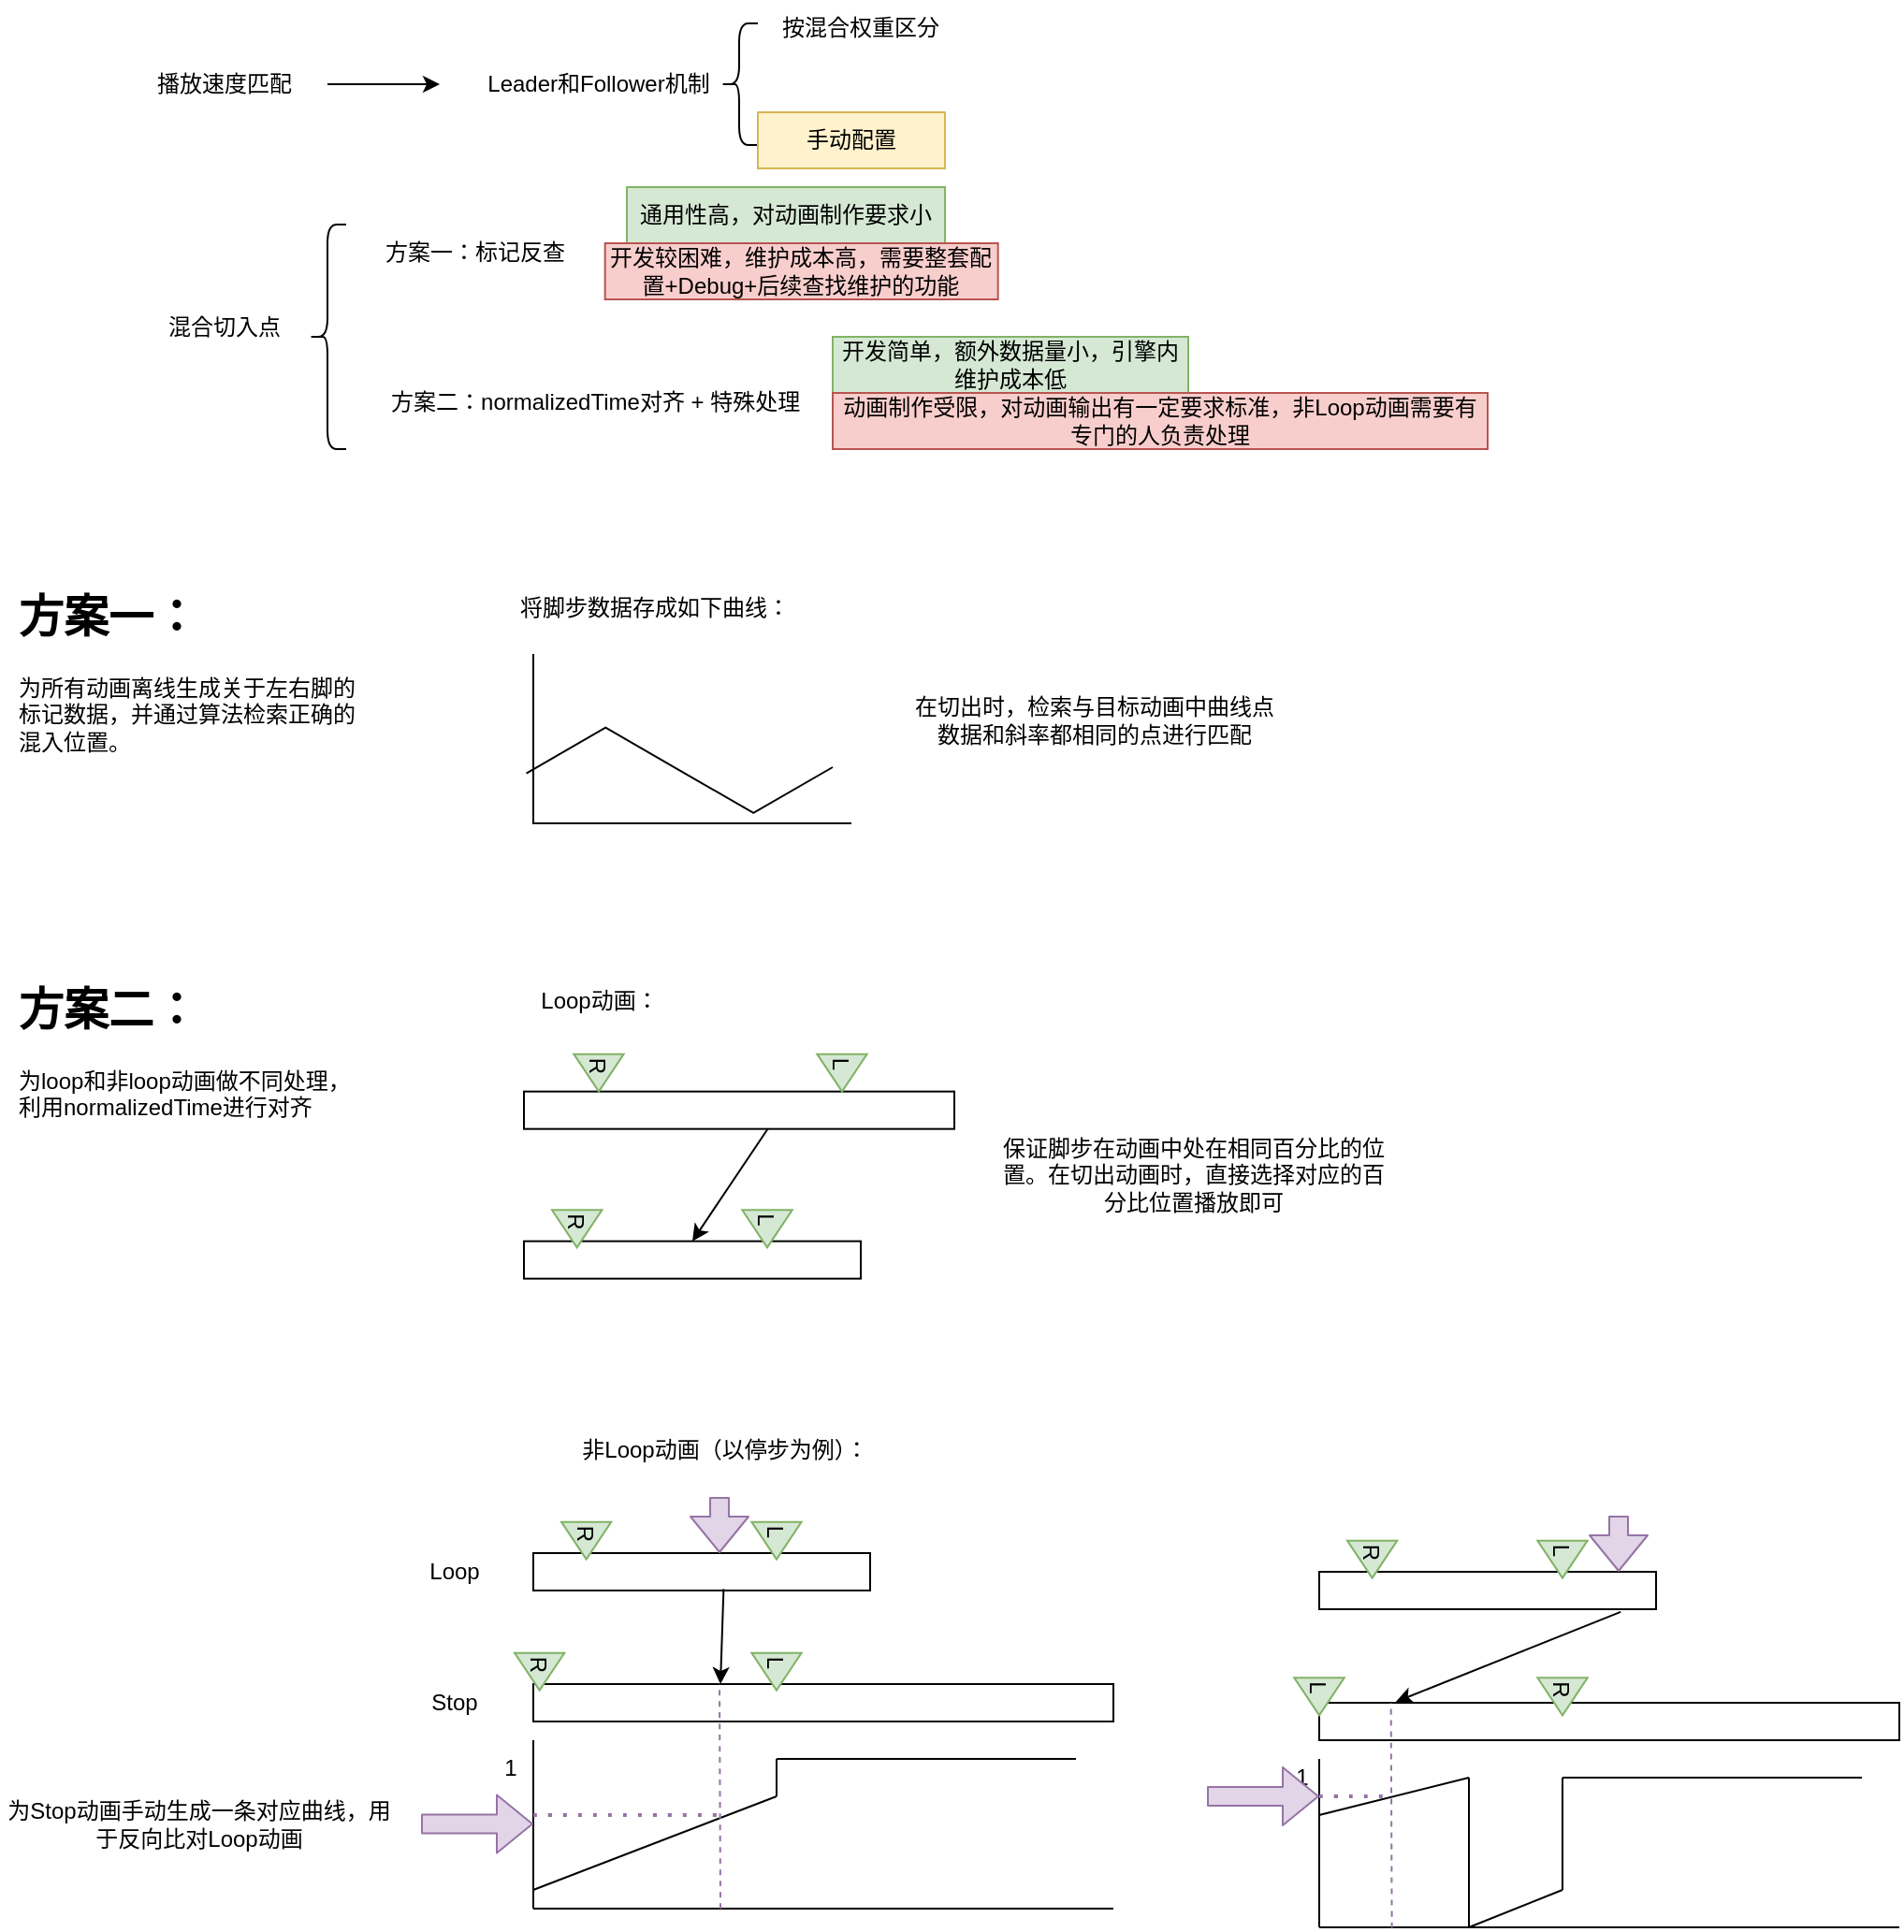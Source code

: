 <mxfile version="20.5.1" type="github">
  <diagram id="BmteoGHIMbiJoiihTa94" name="第 1 页">
    <mxGraphModel dx="1292" dy="696" grid="1" gridSize="10" guides="1" tooltips="1" connect="1" arrows="1" fold="1" page="1" pageScale="1" pageWidth="827" pageHeight="1169" math="0" shadow="0">
      <root>
        <mxCell id="0" />
        <mxCell id="1" parent="0" />
        <mxCell id="C8DF4rmYH-9ow2z8qmge-1" value="" style="rounded=0;whiteSpace=wrap;html=1;" vertex="1" parent="1">
          <mxGeometry x="325" y="613.33" width="230" height="20" as="geometry" />
        </mxCell>
        <mxCell id="C8DF4rmYH-9ow2z8qmge-2" value="" style="rounded=0;whiteSpace=wrap;html=1;" vertex="1" parent="1">
          <mxGeometry x="325" y="693.33" width="180" height="20" as="geometry" />
        </mxCell>
        <mxCell id="C8DF4rmYH-9ow2z8qmge-3" value="&#xa;R&#xa;" style="triangle;rotation=90;align=left;verticalAlign=middle;fillColor=#d5e8d4;strokeColor=#82b366;" vertex="1" parent="1">
          <mxGeometry x="355" y="590" width="20" height="26.67" as="geometry" />
        </mxCell>
        <mxCell id="C8DF4rmYH-9ow2z8qmge-4" value="L" style="triangle;rotation=90;align=left;verticalAlign=middle;fillColor=#d5e8d4;strokeColor=#82b366;" vertex="1" parent="1">
          <mxGeometry x="485" y="590" width="20" height="26.67" as="geometry" />
        </mxCell>
        <mxCell id="C8DF4rmYH-9ow2z8qmge-6" value="&#xa;R&#xa;" style="triangle;rotation=90;align=left;verticalAlign=middle;fillColor=#d5e8d4;strokeColor=#82b366;" vertex="1" parent="1">
          <mxGeometry x="343.33" y="673.33" width="20" height="26.67" as="geometry" />
        </mxCell>
        <mxCell id="C8DF4rmYH-9ow2z8qmge-7" value="L" style="triangle;rotation=90;align=left;verticalAlign=middle;fillColor=#d5e8d4;strokeColor=#82b366;" vertex="1" parent="1">
          <mxGeometry x="445" y="673.33" width="20" height="26.67" as="geometry" />
        </mxCell>
        <mxCell id="C8DF4rmYH-9ow2z8qmge-13" style="edgeStyle=orthogonalEdgeStyle;rounded=0;orthogonalLoop=1;jettySize=auto;html=1;exitX=1;exitY=0.5;exitDx=0;exitDy=0;" edge="1" parent="1" source="C8DF4rmYH-9ow2z8qmge-12">
          <mxGeometry relative="1" as="geometry">
            <mxPoint x="280" y="75.034" as="targetPoint" />
          </mxGeometry>
        </mxCell>
        <mxCell id="C8DF4rmYH-9ow2z8qmge-12" value="播放速度匹配" style="text;html=1;strokeColor=none;fillColor=none;align=center;verticalAlign=middle;whiteSpace=wrap;rounded=0;" vertex="1" parent="1">
          <mxGeometry x="110" y="60" width="110" height="30" as="geometry" />
        </mxCell>
        <mxCell id="C8DF4rmYH-9ow2z8qmge-14" value="Leader和Follower机制" style="text;html=1;strokeColor=none;fillColor=none;align=center;verticalAlign=middle;whiteSpace=wrap;rounded=0;" vertex="1" parent="1">
          <mxGeometry x="300" y="60" width="130" height="30" as="geometry" />
        </mxCell>
        <mxCell id="C8DF4rmYH-9ow2z8qmge-15" value="" style="shape=curlyBracket;whiteSpace=wrap;html=1;rounded=1;" vertex="1" parent="1">
          <mxGeometry x="430" y="42.5" width="20" height="65" as="geometry" />
        </mxCell>
        <mxCell id="C8DF4rmYH-9ow2z8qmge-16" value="按混合权重区分" style="text;html=1;strokeColor=none;fillColor=none;align=center;verticalAlign=middle;whiteSpace=wrap;rounded=0;" vertex="1" parent="1">
          <mxGeometry x="450" y="30" width="110" height="30" as="geometry" />
        </mxCell>
        <mxCell id="C8DF4rmYH-9ow2z8qmge-17" value="手动配置" style="text;html=1;strokeColor=#d6b656;fillColor=#fff2cc;align=center;verticalAlign=middle;whiteSpace=wrap;rounded=0;" vertex="1" parent="1">
          <mxGeometry x="450" y="90" width="100" height="30" as="geometry" />
        </mxCell>
        <mxCell id="C8DF4rmYH-9ow2z8qmge-18" value="混合切入点" style="text;html=1;strokeColor=none;fillColor=none;align=center;verticalAlign=middle;whiteSpace=wrap;rounded=0;" vertex="1" parent="1">
          <mxGeometry x="110" y="190" width="110" height="30" as="geometry" />
        </mxCell>
        <mxCell id="C8DF4rmYH-9ow2z8qmge-19" value="" style="shape=curlyBracket;whiteSpace=wrap;html=1;rounded=1;" vertex="1" parent="1">
          <mxGeometry x="210" y="150" width="20" height="120" as="geometry" />
        </mxCell>
        <mxCell id="C8DF4rmYH-9ow2z8qmge-20" value="方案一：标记反查" style="text;html=1;strokeColor=none;fillColor=none;align=center;verticalAlign=middle;whiteSpace=wrap;rounded=0;" vertex="1" parent="1">
          <mxGeometry x="230" y="150" width="138.33" height="30" as="geometry" />
        </mxCell>
        <mxCell id="C8DF4rmYH-9ow2z8qmge-21" value="方案二：normalizedTime对齐 + 特殊处理&amp;nbsp;" style="text;html=1;strokeColor=none;fillColor=none;align=center;verticalAlign=middle;whiteSpace=wrap;rounded=0;" vertex="1" parent="1">
          <mxGeometry x="230" y="230" width="270" height="30" as="geometry" />
        </mxCell>
        <mxCell id="C8DF4rmYH-9ow2z8qmge-22" value="通用性高，对动画制作要求小" style="text;html=1;strokeColor=#82b366;fillColor=#d5e8d4;align=center;verticalAlign=middle;whiteSpace=wrap;rounded=0;" vertex="1" parent="1">
          <mxGeometry x="380" y="130" width="170" height="30" as="geometry" />
        </mxCell>
        <mxCell id="C8DF4rmYH-9ow2z8qmge-23" value="开发较困难，维护成本高，需要整套配置+Debug+后续查找维护的功能" style="text;html=1;strokeColor=#b85450;fillColor=#f8cecc;align=center;verticalAlign=middle;whiteSpace=wrap;rounded=0;" vertex="1" parent="1">
          <mxGeometry x="368.33" y="160" width="210" height="30" as="geometry" />
        </mxCell>
        <mxCell id="C8DF4rmYH-9ow2z8qmge-24" value="开发简单，额外数据量小，引擎内维护成本低" style="text;html=1;strokeColor=#82b366;fillColor=#d5e8d4;align=center;verticalAlign=middle;whiteSpace=wrap;rounded=0;" vertex="1" parent="1">
          <mxGeometry x="490" y="210" width="190" height="30" as="geometry" />
        </mxCell>
        <mxCell id="C8DF4rmYH-9ow2z8qmge-25" value="动画制作受限，对动画输出有一定要求标准，非Loop动画需要有专门的人负责处理" style="text;html=1;strokeColor=#b85450;fillColor=#f8cecc;align=center;verticalAlign=middle;whiteSpace=wrap;rounded=0;" vertex="1" parent="1">
          <mxGeometry x="490" y="240" width="350" height="30" as="geometry" />
        </mxCell>
        <mxCell id="C8DF4rmYH-9ow2z8qmge-26" value="&lt;h1&gt;方案一：&lt;/h1&gt;&lt;p&gt;为所有动画离线生成关于左右脚的标记数据，并通过算法检索正确的混入位置。&lt;/p&gt;&lt;p&gt;&lt;br&gt;&lt;/p&gt;" style="text;html=1;strokeColor=none;fillColor=none;spacing=5;spacingTop=-20;whiteSpace=wrap;overflow=hidden;rounded=0;" vertex="1" parent="1">
          <mxGeometry x="50" y="340" width="190" height="120" as="geometry" />
        </mxCell>
        <mxCell id="C8DF4rmYH-9ow2z8qmge-27" value="将脚步数据存成如下曲线：" style="text;html=1;strokeColor=none;fillColor=none;align=center;verticalAlign=middle;whiteSpace=wrap;rounded=0;" vertex="1" parent="1">
          <mxGeometry x="310" y="340" width="170" height="30" as="geometry" />
        </mxCell>
        <mxCell id="C8DF4rmYH-9ow2z8qmge-31" value="" style="shape=partialRectangle;whiteSpace=wrap;html=1;right=0;top=0;bottom=0;fillColor=none;routingCenterX=-0.5;" vertex="1" parent="1">
          <mxGeometry x="330" y="380" width="120" height="90" as="geometry" />
        </mxCell>
        <mxCell id="C8DF4rmYH-9ow2z8qmge-35" value="" style="edgeStyle=isometricEdgeStyle;endArrow=none;html=1;rounded=0;entryX=-0.031;entryY=0.703;entryDx=0;entryDy=0;entryPerimeter=0;" edge="1" parent="1" target="C8DF4rmYH-9ow2z8qmge-31">
          <mxGeometry width="50" height="100" relative="1" as="geometry">
            <mxPoint x="490" y="440" as="sourcePoint" />
            <mxPoint x="520" y="350" as="targetPoint" />
            <Array as="points" />
          </mxGeometry>
        </mxCell>
        <mxCell id="C8DF4rmYH-9ow2z8qmge-38" value="" style="endArrow=none;html=1;rounded=0;exitX=0;exitY=1;exitDx=0;exitDy=0;" edge="1" parent="1" source="C8DF4rmYH-9ow2z8qmge-31">
          <mxGeometry width="50" height="50" relative="1" as="geometry">
            <mxPoint x="470" y="430" as="sourcePoint" />
            <mxPoint x="500" y="470" as="targetPoint" />
          </mxGeometry>
        </mxCell>
        <mxCell id="C8DF4rmYH-9ow2z8qmge-39" value="在切出时，检索与目标动画中曲线点数据和斜率都相同的点进行匹配" style="text;html=1;strokeColor=none;fillColor=none;align=center;verticalAlign=middle;whiteSpace=wrap;rounded=0;" vertex="1" parent="1">
          <mxGeometry x="530" y="400" width="200" height="30" as="geometry" />
        </mxCell>
        <mxCell id="C8DF4rmYH-9ow2z8qmge-40" value="&lt;h1&gt;方案二：&lt;/h1&gt;&lt;p&gt;为loop和非loop动画做不同处理，利用normalizedTime进行对齐&lt;/p&gt;&lt;p&gt;&lt;br&gt;&lt;/p&gt;" style="text;html=1;strokeColor=none;fillColor=none;spacing=5;spacingTop=-20;whiteSpace=wrap;overflow=hidden;rounded=0;" vertex="1" parent="1">
          <mxGeometry x="50" y="550" width="190" height="120" as="geometry" />
        </mxCell>
        <mxCell id="C8DF4rmYH-9ow2z8qmge-42" value="Loop动画：" style="text;html=1;strokeColor=none;fillColor=none;align=center;verticalAlign=middle;whiteSpace=wrap;rounded=0;" vertex="1" parent="1">
          <mxGeometry x="317.5" y="550" width="95" height="30" as="geometry" />
        </mxCell>
        <mxCell id="C8DF4rmYH-9ow2z8qmge-44" value="" style="endArrow=classic;html=1;rounded=0;entryX=0.5;entryY=0;entryDx=0;entryDy=0;exitX=0.567;exitY=0.989;exitDx=0;exitDy=0;exitPerimeter=0;" edge="1" parent="1" source="C8DF4rmYH-9ow2z8qmge-1" target="C8DF4rmYH-9ow2z8qmge-2">
          <mxGeometry width="50" height="50" relative="1" as="geometry">
            <mxPoint x="570" y="710" as="sourcePoint" />
            <mxPoint x="620" y="660" as="targetPoint" />
          </mxGeometry>
        </mxCell>
        <mxCell id="C8DF4rmYH-9ow2z8qmge-45" value="保证脚步在动画中处在相同百分比的位置。在切出动画时，直接选择对应的百分比位置播放即可" style="text;html=1;strokeColor=none;fillColor=none;align=center;verticalAlign=middle;whiteSpace=wrap;rounded=0;" vertex="1" parent="1">
          <mxGeometry x="578.33" y="643.33" width="210" height="30" as="geometry" />
        </mxCell>
        <mxCell id="C8DF4rmYH-9ow2z8qmge-46" value="非Loop动画（以停步为例）：" style="text;html=1;strokeColor=none;fillColor=none;align=center;verticalAlign=middle;whiteSpace=wrap;rounded=0;" vertex="1" parent="1">
          <mxGeometry x="325" y="790" width="215" height="30" as="geometry" />
        </mxCell>
        <mxCell id="C8DF4rmYH-9ow2z8qmge-50" value="" style="rounded=0;whiteSpace=wrap;html=1;" vertex="1" parent="1">
          <mxGeometry x="330" y="860" width="180" height="20" as="geometry" />
        </mxCell>
        <mxCell id="C8DF4rmYH-9ow2z8qmge-51" value="&#xa;R&#xa;" style="triangle;rotation=90;align=left;verticalAlign=middle;fillColor=#d5e8d4;strokeColor=#82b366;" vertex="1" parent="1">
          <mxGeometry x="348.33" y="840" width="20" height="26.67" as="geometry" />
        </mxCell>
        <mxCell id="C8DF4rmYH-9ow2z8qmge-52" value="L" style="triangle;rotation=90;align=left;verticalAlign=middle;fillColor=#d5e8d4;strokeColor=#82b366;" vertex="1" parent="1">
          <mxGeometry x="450" y="840" width="20" height="26.67" as="geometry" />
        </mxCell>
        <mxCell id="C8DF4rmYH-9ow2z8qmge-53" value="" style="rounded=0;whiteSpace=wrap;html=1;" vertex="1" parent="1">
          <mxGeometry x="330" y="930" width="310" height="20" as="geometry" />
        </mxCell>
        <mxCell id="C8DF4rmYH-9ow2z8qmge-54" value="L" style="triangle;rotation=90;align=left;verticalAlign=middle;fillColor=#d5e8d4;strokeColor=#82b366;" vertex="1" parent="1">
          <mxGeometry x="450" y="910" width="20" height="26.67" as="geometry" />
        </mxCell>
        <mxCell id="C8DF4rmYH-9ow2z8qmge-55" value="&#xa;R&#xa;" style="triangle;rotation=90;align=left;verticalAlign=middle;fillColor=#d5e8d4;strokeColor=#82b366;" vertex="1" parent="1">
          <mxGeometry x="323.33" y="910" width="20" height="26.67" as="geometry" />
        </mxCell>
        <mxCell id="C8DF4rmYH-9ow2z8qmge-56" value="Stop" style="text;html=1;strokeColor=none;fillColor=none;align=center;verticalAlign=middle;whiteSpace=wrap;rounded=0;" vertex="1" parent="1">
          <mxGeometry x="257.5" y="925" width="60" height="30" as="geometry" />
        </mxCell>
        <mxCell id="C8DF4rmYH-9ow2z8qmge-57" value="Loop" style="text;html=1;strokeColor=none;fillColor=none;align=center;verticalAlign=middle;whiteSpace=wrap;rounded=0;" vertex="1" parent="1">
          <mxGeometry x="257.5" y="855" width="60" height="30" as="geometry" />
        </mxCell>
        <mxCell id="C8DF4rmYH-9ow2z8qmge-58" value="为Stop动画手动生成一条对应曲线，用于反向比对Loop动画" style="text;html=1;strokeColor=none;fillColor=none;align=center;verticalAlign=middle;whiteSpace=wrap;rounded=0;" vertex="1" parent="1">
          <mxGeometry x="45" y="990" width="212.5" height="30" as="geometry" />
        </mxCell>
        <mxCell id="C8DF4rmYH-9ow2z8qmge-60" value="" style="endArrow=none;html=1;rounded=0;" edge="1" parent="1">
          <mxGeometry width="50" height="50" relative="1" as="geometry">
            <mxPoint x="330" y="1050" as="sourcePoint" />
            <mxPoint x="330" y="960" as="targetPoint" />
          </mxGeometry>
        </mxCell>
        <mxCell id="C8DF4rmYH-9ow2z8qmge-61" value="" style="endArrow=none;html=1;rounded=0;" edge="1" parent="1">
          <mxGeometry width="50" height="50" relative="1" as="geometry">
            <mxPoint x="330" y="1050" as="sourcePoint" />
            <mxPoint x="640" y="1050" as="targetPoint" />
          </mxGeometry>
        </mxCell>
        <mxCell id="C8DF4rmYH-9ow2z8qmge-64" value="" style="endArrow=none;html=1;curved=1;" edge="1" parent="1">
          <mxGeometry width="50" height="50" relative="1" as="geometry">
            <mxPoint x="330" y="1040" as="sourcePoint" />
            <mxPoint x="460" y="990" as="targetPoint" />
          </mxGeometry>
        </mxCell>
        <mxCell id="C8DF4rmYH-9ow2z8qmge-66" value="1" style="text;html=1;strokeColor=none;fillColor=none;align=center;verticalAlign=middle;whiteSpace=wrap;rounded=0;" vertex="1" parent="1">
          <mxGeometry x="288.33" y="960" width="60" height="30" as="geometry" />
        </mxCell>
        <mxCell id="C8DF4rmYH-9ow2z8qmge-67" value="" style="endArrow=none;html=1;curved=1;" edge="1" parent="1">
          <mxGeometry width="50" height="50" relative="1" as="geometry">
            <mxPoint x="460" y="990" as="sourcePoint" />
            <mxPoint x="460" y="970" as="targetPoint" />
          </mxGeometry>
        </mxCell>
        <mxCell id="C8DF4rmYH-9ow2z8qmge-68" value="" style="endArrow=none;html=1;curved=1;" edge="1" parent="1">
          <mxGeometry width="50" height="50" relative="1" as="geometry">
            <mxPoint x="460" y="970" as="sourcePoint" />
            <mxPoint x="620" y="970" as="targetPoint" />
          </mxGeometry>
        </mxCell>
        <mxCell id="C8DF4rmYH-9ow2z8qmge-70" value="" style="shape=flexArrow;endArrow=classic;html=1;curved=1;fillColor=#e1d5e7;strokeColor=#9673a6;" edge="1" parent="1">
          <mxGeometry width="50" height="50" relative="1" as="geometry">
            <mxPoint x="429.52" y="830" as="sourcePoint" />
            <mxPoint x="429.52" y="860" as="targetPoint" />
          </mxGeometry>
        </mxCell>
        <mxCell id="C8DF4rmYH-9ow2z8qmge-72" value="" style="shape=flexArrow;endArrow=classic;html=1;curved=1;fillColor=#e1d5e7;strokeColor=#9673a6;" edge="1" parent="1">
          <mxGeometry width="50" height="50" relative="1" as="geometry">
            <mxPoint x="270" y="1004.76" as="sourcePoint" />
            <mxPoint x="330.0" y="1004.76" as="targetPoint" />
          </mxGeometry>
        </mxCell>
        <mxCell id="C8DF4rmYH-9ow2z8qmge-74" value="" style="endArrow=none;dashed=1;html=1;dashPattern=1 3;strokeWidth=2;curved=1;fillColor=#e1d5e7;strokeColor=#9673a6;" edge="1" parent="1">
          <mxGeometry width="50" height="50" relative="1" as="geometry">
            <mxPoint x="330" y="1000" as="sourcePoint" />
            <mxPoint x="430" y="1000" as="targetPoint" />
          </mxGeometry>
        </mxCell>
        <mxCell id="C8DF4rmYH-9ow2z8qmge-75" value="" style="endArrow=none;dashed=1;html=1;curved=1;entryX=0.321;entryY=-0.01;entryDx=0;entryDy=0;entryPerimeter=0;fillColor=#e1d5e7;strokeColor=#9673a6;" edge="1" parent="1" target="C8DF4rmYH-9ow2z8qmge-53">
          <mxGeometry width="50" height="50" relative="1" as="geometry">
            <mxPoint x="430" y="1050" as="sourcePoint" />
            <mxPoint x="610" y="940" as="targetPoint" />
          </mxGeometry>
        </mxCell>
        <mxCell id="C8DF4rmYH-9ow2z8qmge-76" value="" style="endArrow=classic;html=1;curved=1;exitX=0.565;exitY=0.959;exitDx=0;exitDy=0;exitPerimeter=0;" edge="1" parent="1" source="C8DF4rmYH-9ow2z8qmge-50">
          <mxGeometry width="50" height="50" relative="1" as="geometry">
            <mxPoint x="510" y="910" as="sourcePoint" />
            <mxPoint x="430" y="930" as="targetPoint" />
          </mxGeometry>
        </mxCell>
        <mxCell id="C8DF4rmYH-9ow2z8qmge-94" value="" style="rounded=0;whiteSpace=wrap;html=1;" vertex="1" parent="1">
          <mxGeometry x="750" y="870" width="180" height="20" as="geometry" />
        </mxCell>
        <mxCell id="C8DF4rmYH-9ow2z8qmge-95" value="&#xa;R&#xa;" style="triangle;rotation=90;align=left;verticalAlign=middle;fillColor=#d5e8d4;strokeColor=#82b366;" vertex="1" parent="1">
          <mxGeometry x="768.33" y="850" width="20" height="26.67" as="geometry" />
        </mxCell>
        <mxCell id="C8DF4rmYH-9ow2z8qmge-96" value="L" style="triangle;rotation=90;align=left;verticalAlign=middle;fillColor=#d5e8d4;strokeColor=#82b366;" vertex="1" parent="1">
          <mxGeometry x="870" y="850" width="20" height="26.67" as="geometry" />
        </mxCell>
        <mxCell id="C8DF4rmYH-9ow2z8qmge-97" value="" style="rounded=0;whiteSpace=wrap;html=1;" vertex="1" parent="1">
          <mxGeometry x="750" y="940" width="310" height="20" as="geometry" />
        </mxCell>
        <mxCell id="C8DF4rmYH-9ow2z8qmge-98" value="L" style="triangle;rotation=90;align=left;verticalAlign=middle;fillColor=#d5e8d4;strokeColor=#82b366;" vertex="1" parent="1">
          <mxGeometry x="740" y="923.33" width="20" height="26.67" as="geometry" />
        </mxCell>
        <mxCell id="C8DF4rmYH-9ow2z8qmge-99" value="&#xa;R&#xa;" style="triangle;rotation=90;align=left;verticalAlign=middle;fillColor=#d5e8d4;strokeColor=#82b366;" vertex="1" parent="1">
          <mxGeometry x="870.0" y="923.33" width="20" height="26.67" as="geometry" />
        </mxCell>
        <mxCell id="C8DF4rmYH-9ow2z8qmge-100" value="" style="endArrow=none;html=1;rounded=0;" edge="1" parent="1">
          <mxGeometry width="50" height="50" relative="1" as="geometry">
            <mxPoint x="750" y="1060" as="sourcePoint" />
            <mxPoint x="750" y="970" as="targetPoint" />
          </mxGeometry>
        </mxCell>
        <mxCell id="C8DF4rmYH-9ow2z8qmge-101" value="" style="endArrow=none;html=1;rounded=0;" edge="1" parent="1">
          <mxGeometry width="50" height="50" relative="1" as="geometry">
            <mxPoint x="750" y="1060" as="sourcePoint" />
            <mxPoint x="1060.0" y="1060" as="targetPoint" />
          </mxGeometry>
        </mxCell>
        <mxCell id="C8DF4rmYH-9ow2z8qmge-102" value="" style="endArrow=none;html=1;curved=1;" edge="1" parent="1">
          <mxGeometry width="50" height="50" relative="1" as="geometry">
            <mxPoint x="750" y="1000" as="sourcePoint" />
            <mxPoint x="830" y="980" as="targetPoint" />
          </mxGeometry>
        </mxCell>
        <mxCell id="C8DF4rmYH-9ow2z8qmge-103" value="1" style="text;html=1;strokeColor=none;fillColor=none;align=center;verticalAlign=middle;whiteSpace=wrap;rounded=0;" vertex="1" parent="1">
          <mxGeometry x="730" y="970" width="21.67" height="20" as="geometry" />
        </mxCell>
        <mxCell id="C8DF4rmYH-9ow2z8qmge-104" value="" style="endArrow=none;html=1;curved=1;" edge="1" parent="1">
          <mxGeometry width="50" height="50" relative="1" as="geometry">
            <mxPoint x="830" y="1060" as="sourcePoint" />
            <mxPoint x="830" y="980" as="targetPoint" />
          </mxGeometry>
        </mxCell>
        <mxCell id="C8DF4rmYH-9ow2z8qmge-105" value="" style="endArrow=none;html=1;curved=1;" edge="1" parent="1">
          <mxGeometry width="50" height="50" relative="1" as="geometry">
            <mxPoint x="880.0" y="980" as="sourcePoint" />
            <mxPoint x="1040.0" y="980" as="targetPoint" />
          </mxGeometry>
        </mxCell>
        <mxCell id="C8DF4rmYH-9ow2z8qmge-106" value="" style="shape=flexArrow;endArrow=classic;html=1;curved=1;fillColor=#e1d5e7;strokeColor=#9673a6;" edge="1" parent="1">
          <mxGeometry width="50" height="50" relative="1" as="geometry">
            <mxPoint x="910" y="840" as="sourcePoint" />
            <mxPoint x="910" y="870" as="targetPoint" />
          </mxGeometry>
        </mxCell>
        <mxCell id="C8DF4rmYH-9ow2z8qmge-111" value="" style="endArrow=none;html=1;curved=1;" edge="1" parent="1">
          <mxGeometry width="50" height="50" relative="1" as="geometry">
            <mxPoint x="830" y="1060" as="sourcePoint" />
            <mxPoint x="880" y="1040" as="targetPoint" />
          </mxGeometry>
        </mxCell>
        <mxCell id="C8DF4rmYH-9ow2z8qmge-112" value="" style="endArrow=none;html=1;curved=1;" edge="1" parent="1">
          <mxGeometry width="50" height="50" relative="1" as="geometry">
            <mxPoint x="880" y="1040" as="sourcePoint" />
            <mxPoint x="880" y="980" as="targetPoint" />
          </mxGeometry>
        </mxCell>
        <mxCell id="C8DF4rmYH-9ow2z8qmge-113" value="" style="shape=flexArrow;endArrow=classic;html=1;curved=1;fillColor=#e1d5e7;strokeColor=#9673a6;" edge="1" parent="1">
          <mxGeometry width="50" height="50" relative="1" as="geometry">
            <mxPoint x="690" y="990" as="sourcePoint" />
            <mxPoint x="750.0" y="990" as="targetPoint" />
          </mxGeometry>
        </mxCell>
        <mxCell id="C8DF4rmYH-9ow2z8qmge-114" value="" style="endArrow=none;dashed=1;html=1;dashPattern=1 3;strokeWidth=2;curved=1;fillColor=#e1d5e7;strokeColor=#9673a6;" edge="1" parent="1">
          <mxGeometry width="50" height="50" relative="1" as="geometry">
            <mxPoint x="750" y="990" as="sourcePoint" />
            <mxPoint x="790" y="990" as="targetPoint" />
          </mxGeometry>
        </mxCell>
        <mxCell id="C8DF4rmYH-9ow2z8qmge-115" value="" style="endArrow=none;dashed=1;html=1;curved=1;entryX=0.321;entryY=-0.01;entryDx=0;entryDy=0;entryPerimeter=0;fillColor=#e1d5e7;strokeColor=#9673a6;" edge="1" parent="1">
          <mxGeometry width="50" height="50" relative="1" as="geometry">
            <mxPoint x="788.82" y="1060.2" as="sourcePoint" />
            <mxPoint x="788.33" y="940" as="targetPoint" />
          </mxGeometry>
        </mxCell>
        <mxCell id="C8DF4rmYH-9ow2z8qmge-116" value="" style="endArrow=classic;html=1;curved=1;entryX=0.132;entryY=-0.027;entryDx=0;entryDy=0;entryPerimeter=0;exitX=0.895;exitY=1.073;exitDx=0;exitDy=0;exitPerimeter=0;" edge="1" parent="1" source="C8DF4rmYH-9ow2z8qmge-94" target="C8DF4rmYH-9ow2z8qmge-97">
          <mxGeometry width="50" height="50" relative="1" as="geometry">
            <mxPoint x="760" y="1000" as="sourcePoint" />
            <mxPoint x="810" y="950" as="targetPoint" />
          </mxGeometry>
        </mxCell>
      </root>
    </mxGraphModel>
  </diagram>
</mxfile>
